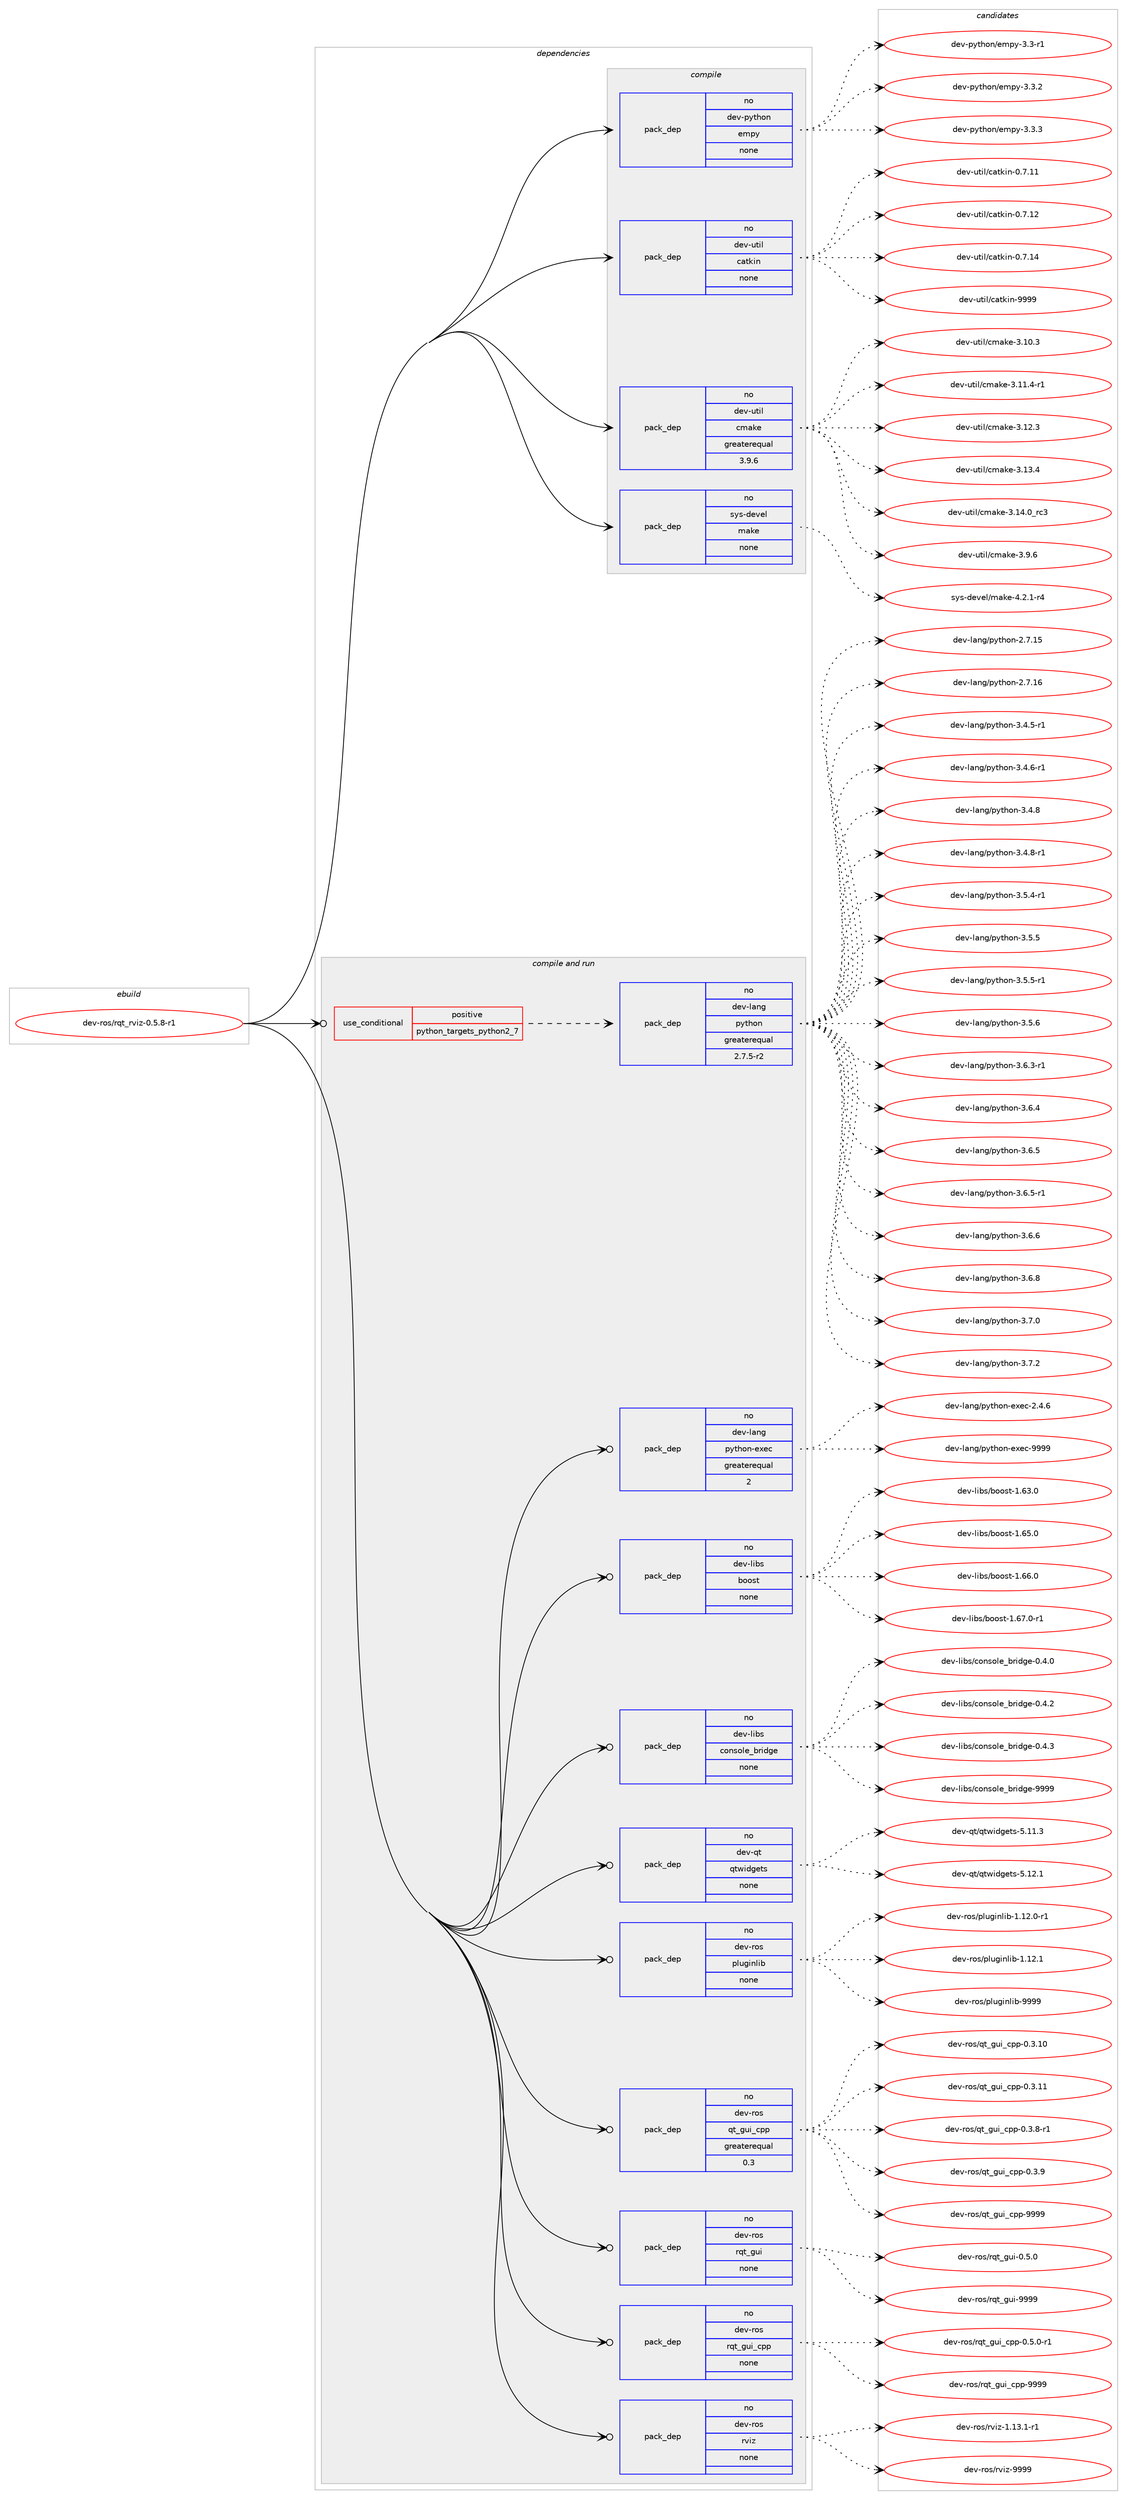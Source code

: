 digraph prolog {

# *************
# Graph options
# *************

newrank=true;
concentrate=true;
compound=true;
graph [rankdir=LR,fontname=Helvetica,fontsize=10,ranksep=1.5];#, ranksep=2.5, nodesep=0.2];
edge  [arrowhead=vee];
node  [fontname=Helvetica,fontsize=10];

# **********
# The ebuild
# **********

subgraph cluster_leftcol {
color=gray;
rank=same;
label=<<i>ebuild</i>>;
id [label="dev-ros/rqt_rviz-0.5.8-r1", color=red, width=4, href="../dev-ros/rqt_rviz-0.5.8-r1.svg"];
}

# ****************
# The dependencies
# ****************

subgraph cluster_midcol {
color=gray;
label=<<i>dependencies</i>>;
subgraph cluster_compile {
fillcolor="#eeeeee";
style=filled;
label=<<i>compile</i>>;
subgraph pack1056117 {
dependency1470054 [label=<<TABLE BORDER="0" CELLBORDER="1" CELLSPACING="0" CELLPADDING="4" WIDTH="220"><TR><TD ROWSPAN="6" CELLPADDING="30">pack_dep</TD></TR><TR><TD WIDTH="110">no</TD></TR><TR><TD>dev-python</TD></TR><TR><TD>empy</TD></TR><TR><TD>none</TD></TR><TR><TD></TD></TR></TABLE>>, shape=none, color=blue];
}
id:e -> dependency1470054:w [weight=20,style="solid",arrowhead="vee"];
subgraph pack1056118 {
dependency1470055 [label=<<TABLE BORDER="0" CELLBORDER="1" CELLSPACING="0" CELLPADDING="4" WIDTH="220"><TR><TD ROWSPAN="6" CELLPADDING="30">pack_dep</TD></TR><TR><TD WIDTH="110">no</TD></TR><TR><TD>dev-util</TD></TR><TR><TD>catkin</TD></TR><TR><TD>none</TD></TR><TR><TD></TD></TR></TABLE>>, shape=none, color=blue];
}
id:e -> dependency1470055:w [weight=20,style="solid",arrowhead="vee"];
subgraph pack1056119 {
dependency1470056 [label=<<TABLE BORDER="0" CELLBORDER="1" CELLSPACING="0" CELLPADDING="4" WIDTH="220"><TR><TD ROWSPAN="6" CELLPADDING="30">pack_dep</TD></TR><TR><TD WIDTH="110">no</TD></TR><TR><TD>dev-util</TD></TR><TR><TD>cmake</TD></TR><TR><TD>greaterequal</TD></TR><TR><TD>3.9.6</TD></TR></TABLE>>, shape=none, color=blue];
}
id:e -> dependency1470056:w [weight=20,style="solid",arrowhead="vee"];
subgraph pack1056120 {
dependency1470057 [label=<<TABLE BORDER="0" CELLBORDER="1" CELLSPACING="0" CELLPADDING="4" WIDTH="220"><TR><TD ROWSPAN="6" CELLPADDING="30">pack_dep</TD></TR><TR><TD WIDTH="110">no</TD></TR><TR><TD>sys-devel</TD></TR><TR><TD>make</TD></TR><TR><TD>none</TD></TR><TR><TD></TD></TR></TABLE>>, shape=none, color=blue];
}
id:e -> dependency1470057:w [weight=20,style="solid",arrowhead="vee"];
}
subgraph cluster_compileandrun {
fillcolor="#eeeeee";
style=filled;
label=<<i>compile and run</i>>;
subgraph cond390547 {
dependency1470058 [label=<<TABLE BORDER="0" CELLBORDER="1" CELLSPACING="0" CELLPADDING="4"><TR><TD ROWSPAN="3" CELLPADDING="10">use_conditional</TD></TR><TR><TD>positive</TD></TR><TR><TD>python_targets_python2_7</TD></TR></TABLE>>, shape=none, color=red];
subgraph pack1056121 {
dependency1470059 [label=<<TABLE BORDER="0" CELLBORDER="1" CELLSPACING="0" CELLPADDING="4" WIDTH="220"><TR><TD ROWSPAN="6" CELLPADDING="30">pack_dep</TD></TR><TR><TD WIDTH="110">no</TD></TR><TR><TD>dev-lang</TD></TR><TR><TD>python</TD></TR><TR><TD>greaterequal</TD></TR><TR><TD>2.7.5-r2</TD></TR></TABLE>>, shape=none, color=blue];
}
dependency1470058:e -> dependency1470059:w [weight=20,style="dashed",arrowhead="vee"];
}
id:e -> dependency1470058:w [weight=20,style="solid",arrowhead="odotvee"];
subgraph pack1056122 {
dependency1470060 [label=<<TABLE BORDER="0" CELLBORDER="1" CELLSPACING="0" CELLPADDING="4" WIDTH="220"><TR><TD ROWSPAN="6" CELLPADDING="30">pack_dep</TD></TR><TR><TD WIDTH="110">no</TD></TR><TR><TD>dev-lang</TD></TR><TR><TD>python-exec</TD></TR><TR><TD>greaterequal</TD></TR><TR><TD>2</TD></TR></TABLE>>, shape=none, color=blue];
}
id:e -> dependency1470060:w [weight=20,style="solid",arrowhead="odotvee"];
subgraph pack1056123 {
dependency1470061 [label=<<TABLE BORDER="0" CELLBORDER="1" CELLSPACING="0" CELLPADDING="4" WIDTH="220"><TR><TD ROWSPAN="6" CELLPADDING="30">pack_dep</TD></TR><TR><TD WIDTH="110">no</TD></TR><TR><TD>dev-libs</TD></TR><TR><TD>boost</TD></TR><TR><TD>none</TD></TR><TR><TD></TD></TR></TABLE>>, shape=none, color=blue];
}
id:e -> dependency1470061:w [weight=20,style="solid",arrowhead="odotvee"];
subgraph pack1056124 {
dependency1470062 [label=<<TABLE BORDER="0" CELLBORDER="1" CELLSPACING="0" CELLPADDING="4" WIDTH="220"><TR><TD ROWSPAN="6" CELLPADDING="30">pack_dep</TD></TR><TR><TD WIDTH="110">no</TD></TR><TR><TD>dev-libs</TD></TR><TR><TD>console_bridge</TD></TR><TR><TD>none</TD></TR><TR><TD></TD></TR></TABLE>>, shape=none, color=blue];
}
id:e -> dependency1470062:w [weight=20,style="solid",arrowhead="odotvee"];
subgraph pack1056125 {
dependency1470063 [label=<<TABLE BORDER="0" CELLBORDER="1" CELLSPACING="0" CELLPADDING="4" WIDTH="220"><TR><TD ROWSPAN="6" CELLPADDING="30">pack_dep</TD></TR><TR><TD WIDTH="110">no</TD></TR><TR><TD>dev-qt</TD></TR><TR><TD>qtwidgets</TD></TR><TR><TD>none</TD></TR><TR><TD></TD></TR></TABLE>>, shape=none, color=blue];
}
id:e -> dependency1470063:w [weight=20,style="solid",arrowhead="odotvee"];
subgraph pack1056126 {
dependency1470064 [label=<<TABLE BORDER="0" CELLBORDER="1" CELLSPACING="0" CELLPADDING="4" WIDTH="220"><TR><TD ROWSPAN="6" CELLPADDING="30">pack_dep</TD></TR><TR><TD WIDTH="110">no</TD></TR><TR><TD>dev-ros</TD></TR><TR><TD>pluginlib</TD></TR><TR><TD>none</TD></TR><TR><TD></TD></TR></TABLE>>, shape=none, color=blue];
}
id:e -> dependency1470064:w [weight=20,style="solid",arrowhead="odotvee"];
subgraph pack1056127 {
dependency1470065 [label=<<TABLE BORDER="0" CELLBORDER="1" CELLSPACING="0" CELLPADDING="4" WIDTH="220"><TR><TD ROWSPAN="6" CELLPADDING="30">pack_dep</TD></TR><TR><TD WIDTH="110">no</TD></TR><TR><TD>dev-ros</TD></TR><TR><TD>qt_gui_cpp</TD></TR><TR><TD>greaterequal</TD></TR><TR><TD>0.3</TD></TR></TABLE>>, shape=none, color=blue];
}
id:e -> dependency1470065:w [weight=20,style="solid",arrowhead="odotvee"];
subgraph pack1056128 {
dependency1470066 [label=<<TABLE BORDER="0" CELLBORDER="1" CELLSPACING="0" CELLPADDING="4" WIDTH="220"><TR><TD ROWSPAN="6" CELLPADDING="30">pack_dep</TD></TR><TR><TD WIDTH="110">no</TD></TR><TR><TD>dev-ros</TD></TR><TR><TD>rqt_gui</TD></TR><TR><TD>none</TD></TR><TR><TD></TD></TR></TABLE>>, shape=none, color=blue];
}
id:e -> dependency1470066:w [weight=20,style="solid",arrowhead="odotvee"];
subgraph pack1056129 {
dependency1470067 [label=<<TABLE BORDER="0" CELLBORDER="1" CELLSPACING="0" CELLPADDING="4" WIDTH="220"><TR><TD ROWSPAN="6" CELLPADDING="30">pack_dep</TD></TR><TR><TD WIDTH="110">no</TD></TR><TR><TD>dev-ros</TD></TR><TR><TD>rqt_gui_cpp</TD></TR><TR><TD>none</TD></TR><TR><TD></TD></TR></TABLE>>, shape=none, color=blue];
}
id:e -> dependency1470067:w [weight=20,style="solid",arrowhead="odotvee"];
subgraph pack1056130 {
dependency1470068 [label=<<TABLE BORDER="0" CELLBORDER="1" CELLSPACING="0" CELLPADDING="4" WIDTH="220"><TR><TD ROWSPAN="6" CELLPADDING="30">pack_dep</TD></TR><TR><TD WIDTH="110">no</TD></TR><TR><TD>dev-ros</TD></TR><TR><TD>rviz</TD></TR><TR><TD>none</TD></TR><TR><TD></TD></TR></TABLE>>, shape=none, color=blue];
}
id:e -> dependency1470068:w [weight=20,style="solid",arrowhead="odotvee"];
}
subgraph cluster_run {
fillcolor="#eeeeee";
style=filled;
label=<<i>run</i>>;
}
}

# **************
# The candidates
# **************

subgraph cluster_choices {
rank=same;
color=gray;
label=<<i>candidates</i>>;

subgraph choice1056117 {
color=black;
nodesep=1;
choice1001011184511212111610411111047101109112121455146514511449 [label="dev-python/empy-3.3-r1", color=red, width=4,href="../dev-python/empy-3.3-r1.svg"];
choice1001011184511212111610411111047101109112121455146514650 [label="dev-python/empy-3.3.2", color=red, width=4,href="../dev-python/empy-3.3.2.svg"];
choice1001011184511212111610411111047101109112121455146514651 [label="dev-python/empy-3.3.3", color=red, width=4,href="../dev-python/empy-3.3.3.svg"];
dependency1470054:e -> choice1001011184511212111610411111047101109112121455146514511449:w [style=dotted,weight="100"];
dependency1470054:e -> choice1001011184511212111610411111047101109112121455146514650:w [style=dotted,weight="100"];
dependency1470054:e -> choice1001011184511212111610411111047101109112121455146514651:w [style=dotted,weight="100"];
}
subgraph choice1056118 {
color=black;
nodesep=1;
choice1001011184511711610510847999711610710511045484655464949 [label="dev-util/catkin-0.7.11", color=red, width=4,href="../dev-util/catkin-0.7.11.svg"];
choice1001011184511711610510847999711610710511045484655464950 [label="dev-util/catkin-0.7.12", color=red, width=4,href="../dev-util/catkin-0.7.12.svg"];
choice1001011184511711610510847999711610710511045484655464952 [label="dev-util/catkin-0.7.14", color=red, width=4,href="../dev-util/catkin-0.7.14.svg"];
choice100101118451171161051084799971161071051104557575757 [label="dev-util/catkin-9999", color=red, width=4,href="../dev-util/catkin-9999.svg"];
dependency1470055:e -> choice1001011184511711610510847999711610710511045484655464949:w [style=dotted,weight="100"];
dependency1470055:e -> choice1001011184511711610510847999711610710511045484655464950:w [style=dotted,weight="100"];
dependency1470055:e -> choice1001011184511711610510847999711610710511045484655464952:w [style=dotted,weight="100"];
dependency1470055:e -> choice100101118451171161051084799971161071051104557575757:w [style=dotted,weight="100"];
}
subgraph choice1056119 {
color=black;
nodesep=1;
choice1001011184511711610510847991099710710145514649484651 [label="dev-util/cmake-3.10.3", color=red, width=4,href="../dev-util/cmake-3.10.3.svg"];
choice10010111845117116105108479910997107101455146494946524511449 [label="dev-util/cmake-3.11.4-r1", color=red, width=4,href="../dev-util/cmake-3.11.4-r1.svg"];
choice1001011184511711610510847991099710710145514649504651 [label="dev-util/cmake-3.12.3", color=red, width=4,href="../dev-util/cmake-3.12.3.svg"];
choice1001011184511711610510847991099710710145514649514652 [label="dev-util/cmake-3.13.4", color=red, width=4,href="../dev-util/cmake-3.13.4.svg"];
choice1001011184511711610510847991099710710145514649524648951149951 [label="dev-util/cmake-3.14.0_rc3", color=red, width=4,href="../dev-util/cmake-3.14.0_rc3.svg"];
choice10010111845117116105108479910997107101455146574654 [label="dev-util/cmake-3.9.6", color=red, width=4,href="../dev-util/cmake-3.9.6.svg"];
dependency1470056:e -> choice1001011184511711610510847991099710710145514649484651:w [style=dotted,weight="100"];
dependency1470056:e -> choice10010111845117116105108479910997107101455146494946524511449:w [style=dotted,weight="100"];
dependency1470056:e -> choice1001011184511711610510847991099710710145514649504651:w [style=dotted,weight="100"];
dependency1470056:e -> choice1001011184511711610510847991099710710145514649514652:w [style=dotted,weight="100"];
dependency1470056:e -> choice1001011184511711610510847991099710710145514649524648951149951:w [style=dotted,weight="100"];
dependency1470056:e -> choice10010111845117116105108479910997107101455146574654:w [style=dotted,weight="100"];
}
subgraph choice1056120 {
color=black;
nodesep=1;
choice1151211154510010111810110847109971071014552465046494511452 [label="sys-devel/make-4.2.1-r4", color=red, width=4,href="../sys-devel/make-4.2.1-r4.svg"];
dependency1470057:e -> choice1151211154510010111810110847109971071014552465046494511452:w [style=dotted,weight="100"];
}
subgraph choice1056121 {
color=black;
nodesep=1;
choice10010111845108971101034711212111610411111045504655464953 [label="dev-lang/python-2.7.15", color=red, width=4,href="../dev-lang/python-2.7.15.svg"];
choice10010111845108971101034711212111610411111045504655464954 [label="dev-lang/python-2.7.16", color=red, width=4,href="../dev-lang/python-2.7.16.svg"];
choice1001011184510897110103471121211161041111104551465246534511449 [label="dev-lang/python-3.4.5-r1", color=red, width=4,href="../dev-lang/python-3.4.5-r1.svg"];
choice1001011184510897110103471121211161041111104551465246544511449 [label="dev-lang/python-3.4.6-r1", color=red, width=4,href="../dev-lang/python-3.4.6-r1.svg"];
choice100101118451089711010347112121116104111110455146524656 [label="dev-lang/python-3.4.8", color=red, width=4,href="../dev-lang/python-3.4.8.svg"];
choice1001011184510897110103471121211161041111104551465246564511449 [label="dev-lang/python-3.4.8-r1", color=red, width=4,href="../dev-lang/python-3.4.8-r1.svg"];
choice1001011184510897110103471121211161041111104551465346524511449 [label="dev-lang/python-3.5.4-r1", color=red, width=4,href="../dev-lang/python-3.5.4-r1.svg"];
choice100101118451089711010347112121116104111110455146534653 [label="dev-lang/python-3.5.5", color=red, width=4,href="../dev-lang/python-3.5.5.svg"];
choice1001011184510897110103471121211161041111104551465346534511449 [label="dev-lang/python-3.5.5-r1", color=red, width=4,href="../dev-lang/python-3.5.5-r1.svg"];
choice100101118451089711010347112121116104111110455146534654 [label="dev-lang/python-3.5.6", color=red, width=4,href="../dev-lang/python-3.5.6.svg"];
choice1001011184510897110103471121211161041111104551465446514511449 [label="dev-lang/python-3.6.3-r1", color=red, width=4,href="../dev-lang/python-3.6.3-r1.svg"];
choice100101118451089711010347112121116104111110455146544652 [label="dev-lang/python-3.6.4", color=red, width=4,href="../dev-lang/python-3.6.4.svg"];
choice100101118451089711010347112121116104111110455146544653 [label="dev-lang/python-3.6.5", color=red, width=4,href="../dev-lang/python-3.6.5.svg"];
choice1001011184510897110103471121211161041111104551465446534511449 [label="dev-lang/python-3.6.5-r1", color=red, width=4,href="../dev-lang/python-3.6.5-r1.svg"];
choice100101118451089711010347112121116104111110455146544654 [label="dev-lang/python-3.6.6", color=red, width=4,href="../dev-lang/python-3.6.6.svg"];
choice100101118451089711010347112121116104111110455146544656 [label="dev-lang/python-3.6.8", color=red, width=4,href="../dev-lang/python-3.6.8.svg"];
choice100101118451089711010347112121116104111110455146554648 [label="dev-lang/python-3.7.0", color=red, width=4,href="../dev-lang/python-3.7.0.svg"];
choice100101118451089711010347112121116104111110455146554650 [label="dev-lang/python-3.7.2", color=red, width=4,href="../dev-lang/python-3.7.2.svg"];
dependency1470059:e -> choice10010111845108971101034711212111610411111045504655464953:w [style=dotted,weight="100"];
dependency1470059:e -> choice10010111845108971101034711212111610411111045504655464954:w [style=dotted,weight="100"];
dependency1470059:e -> choice1001011184510897110103471121211161041111104551465246534511449:w [style=dotted,weight="100"];
dependency1470059:e -> choice1001011184510897110103471121211161041111104551465246544511449:w [style=dotted,weight="100"];
dependency1470059:e -> choice100101118451089711010347112121116104111110455146524656:w [style=dotted,weight="100"];
dependency1470059:e -> choice1001011184510897110103471121211161041111104551465246564511449:w [style=dotted,weight="100"];
dependency1470059:e -> choice1001011184510897110103471121211161041111104551465346524511449:w [style=dotted,weight="100"];
dependency1470059:e -> choice100101118451089711010347112121116104111110455146534653:w [style=dotted,weight="100"];
dependency1470059:e -> choice1001011184510897110103471121211161041111104551465346534511449:w [style=dotted,weight="100"];
dependency1470059:e -> choice100101118451089711010347112121116104111110455146534654:w [style=dotted,weight="100"];
dependency1470059:e -> choice1001011184510897110103471121211161041111104551465446514511449:w [style=dotted,weight="100"];
dependency1470059:e -> choice100101118451089711010347112121116104111110455146544652:w [style=dotted,weight="100"];
dependency1470059:e -> choice100101118451089711010347112121116104111110455146544653:w [style=dotted,weight="100"];
dependency1470059:e -> choice1001011184510897110103471121211161041111104551465446534511449:w [style=dotted,weight="100"];
dependency1470059:e -> choice100101118451089711010347112121116104111110455146544654:w [style=dotted,weight="100"];
dependency1470059:e -> choice100101118451089711010347112121116104111110455146544656:w [style=dotted,weight="100"];
dependency1470059:e -> choice100101118451089711010347112121116104111110455146554648:w [style=dotted,weight="100"];
dependency1470059:e -> choice100101118451089711010347112121116104111110455146554650:w [style=dotted,weight="100"];
}
subgraph choice1056122 {
color=black;
nodesep=1;
choice1001011184510897110103471121211161041111104510112010199455046524654 [label="dev-lang/python-exec-2.4.6", color=red, width=4,href="../dev-lang/python-exec-2.4.6.svg"];
choice10010111845108971101034711212111610411111045101120101994557575757 [label="dev-lang/python-exec-9999", color=red, width=4,href="../dev-lang/python-exec-9999.svg"];
dependency1470060:e -> choice1001011184510897110103471121211161041111104510112010199455046524654:w [style=dotted,weight="100"];
dependency1470060:e -> choice10010111845108971101034711212111610411111045101120101994557575757:w [style=dotted,weight="100"];
}
subgraph choice1056123 {
color=black;
nodesep=1;
choice1001011184510810598115479811111111511645494654514648 [label="dev-libs/boost-1.63.0", color=red, width=4,href="../dev-libs/boost-1.63.0.svg"];
choice1001011184510810598115479811111111511645494654534648 [label="dev-libs/boost-1.65.0", color=red, width=4,href="../dev-libs/boost-1.65.0.svg"];
choice1001011184510810598115479811111111511645494654544648 [label="dev-libs/boost-1.66.0", color=red, width=4,href="../dev-libs/boost-1.66.0.svg"];
choice10010111845108105981154798111111115116454946545546484511449 [label="dev-libs/boost-1.67.0-r1", color=red, width=4,href="../dev-libs/boost-1.67.0-r1.svg"];
dependency1470061:e -> choice1001011184510810598115479811111111511645494654514648:w [style=dotted,weight="100"];
dependency1470061:e -> choice1001011184510810598115479811111111511645494654534648:w [style=dotted,weight="100"];
dependency1470061:e -> choice1001011184510810598115479811111111511645494654544648:w [style=dotted,weight="100"];
dependency1470061:e -> choice10010111845108105981154798111111115116454946545546484511449:w [style=dotted,weight="100"];
}
subgraph choice1056124 {
color=black;
nodesep=1;
choice100101118451081059811547991111101151111081019598114105100103101454846524648 [label="dev-libs/console_bridge-0.4.0", color=red, width=4,href="../dev-libs/console_bridge-0.4.0.svg"];
choice100101118451081059811547991111101151111081019598114105100103101454846524650 [label="dev-libs/console_bridge-0.4.2", color=red, width=4,href="../dev-libs/console_bridge-0.4.2.svg"];
choice100101118451081059811547991111101151111081019598114105100103101454846524651 [label="dev-libs/console_bridge-0.4.3", color=red, width=4,href="../dev-libs/console_bridge-0.4.3.svg"];
choice1001011184510810598115479911111011511110810195981141051001031014557575757 [label="dev-libs/console_bridge-9999", color=red, width=4,href="../dev-libs/console_bridge-9999.svg"];
dependency1470062:e -> choice100101118451081059811547991111101151111081019598114105100103101454846524648:w [style=dotted,weight="100"];
dependency1470062:e -> choice100101118451081059811547991111101151111081019598114105100103101454846524650:w [style=dotted,weight="100"];
dependency1470062:e -> choice100101118451081059811547991111101151111081019598114105100103101454846524651:w [style=dotted,weight="100"];
dependency1470062:e -> choice1001011184510810598115479911111011511110810195981141051001031014557575757:w [style=dotted,weight="100"];
}
subgraph choice1056125 {
color=black;
nodesep=1;
choice100101118451131164711311611910510010310111611545534649494651 [label="dev-qt/qtwidgets-5.11.3", color=red, width=4,href="../dev-qt/qtwidgets-5.11.3.svg"];
choice100101118451131164711311611910510010310111611545534649504649 [label="dev-qt/qtwidgets-5.12.1", color=red, width=4,href="../dev-qt/qtwidgets-5.12.1.svg"];
dependency1470063:e -> choice100101118451131164711311611910510010310111611545534649494651:w [style=dotted,weight="100"];
dependency1470063:e -> choice100101118451131164711311611910510010310111611545534649504649:w [style=dotted,weight="100"];
}
subgraph choice1056126 {
color=black;
nodesep=1;
choice100101118451141111154711210811710310511010810598454946495046484511449 [label="dev-ros/pluginlib-1.12.0-r1", color=red, width=4,href="../dev-ros/pluginlib-1.12.0-r1.svg"];
choice10010111845114111115471121081171031051101081059845494649504649 [label="dev-ros/pluginlib-1.12.1", color=red, width=4,href="../dev-ros/pluginlib-1.12.1.svg"];
choice1001011184511411111547112108117103105110108105984557575757 [label="dev-ros/pluginlib-9999", color=red, width=4,href="../dev-ros/pluginlib-9999.svg"];
dependency1470064:e -> choice100101118451141111154711210811710310511010810598454946495046484511449:w [style=dotted,weight="100"];
dependency1470064:e -> choice10010111845114111115471121081171031051101081059845494649504649:w [style=dotted,weight="100"];
dependency1470064:e -> choice1001011184511411111547112108117103105110108105984557575757:w [style=dotted,weight="100"];
}
subgraph choice1056127 {
color=black;
nodesep=1;
choice100101118451141111154711311695103117105959911211245484651464948 [label="dev-ros/qt_gui_cpp-0.3.10", color=red, width=4,href="../dev-ros/qt_gui_cpp-0.3.10.svg"];
choice100101118451141111154711311695103117105959911211245484651464949 [label="dev-ros/qt_gui_cpp-0.3.11", color=red, width=4,href="../dev-ros/qt_gui_cpp-0.3.11.svg"];
choice10010111845114111115471131169510311710595991121124548465146564511449 [label="dev-ros/qt_gui_cpp-0.3.8-r1", color=red, width=4,href="../dev-ros/qt_gui_cpp-0.3.8-r1.svg"];
choice1001011184511411111547113116951031171059599112112454846514657 [label="dev-ros/qt_gui_cpp-0.3.9", color=red, width=4,href="../dev-ros/qt_gui_cpp-0.3.9.svg"];
choice10010111845114111115471131169510311710595991121124557575757 [label="dev-ros/qt_gui_cpp-9999", color=red, width=4,href="../dev-ros/qt_gui_cpp-9999.svg"];
dependency1470065:e -> choice100101118451141111154711311695103117105959911211245484651464948:w [style=dotted,weight="100"];
dependency1470065:e -> choice100101118451141111154711311695103117105959911211245484651464949:w [style=dotted,weight="100"];
dependency1470065:e -> choice10010111845114111115471131169510311710595991121124548465146564511449:w [style=dotted,weight="100"];
dependency1470065:e -> choice1001011184511411111547113116951031171059599112112454846514657:w [style=dotted,weight="100"];
dependency1470065:e -> choice10010111845114111115471131169510311710595991121124557575757:w [style=dotted,weight="100"];
}
subgraph choice1056128 {
color=black;
nodesep=1;
choice100101118451141111154711411311695103117105454846534648 [label="dev-ros/rqt_gui-0.5.0", color=red, width=4,href="../dev-ros/rqt_gui-0.5.0.svg"];
choice1001011184511411111547114113116951031171054557575757 [label="dev-ros/rqt_gui-9999", color=red, width=4,href="../dev-ros/rqt_gui-9999.svg"];
dependency1470066:e -> choice100101118451141111154711411311695103117105454846534648:w [style=dotted,weight="100"];
dependency1470066:e -> choice1001011184511411111547114113116951031171054557575757:w [style=dotted,weight="100"];
}
subgraph choice1056129 {
color=black;
nodesep=1;
choice10010111845114111115471141131169510311710595991121124548465346484511449 [label="dev-ros/rqt_gui_cpp-0.5.0-r1", color=red, width=4,href="../dev-ros/rqt_gui_cpp-0.5.0-r1.svg"];
choice10010111845114111115471141131169510311710595991121124557575757 [label="dev-ros/rqt_gui_cpp-9999", color=red, width=4,href="../dev-ros/rqt_gui_cpp-9999.svg"];
dependency1470067:e -> choice10010111845114111115471141131169510311710595991121124548465346484511449:w [style=dotted,weight="100"];
dependency1470067:e -> choice10010111845114111115471141131169510311710595991121124557575757:w [style=dotted,weight="100"];
}
subgraph choice1056130 {
color=black;
nodesep=1;
choice1001011184511411111547114118105122454946495146494511449 [label="dev-ros/rviz-1.13.1-r1", color=red, width=4,href="../dev-ros/rviz-1.13.1-r1.svg"];
choice10010111845114111115471141181051224557575757 [label="dev-ros/rviz-9999", color=red, width=4,href="../dev-ros/rviz-9999.svg"];
dependency1470068:e -> choice1001011184511411111547114118105122454946495146494511449:w [style=dotted,weight="100"];
dependency1470068:e -> choice10010111845114111115471141181051224557575757:w [style=dotted,weight="100"];
}
}

}
